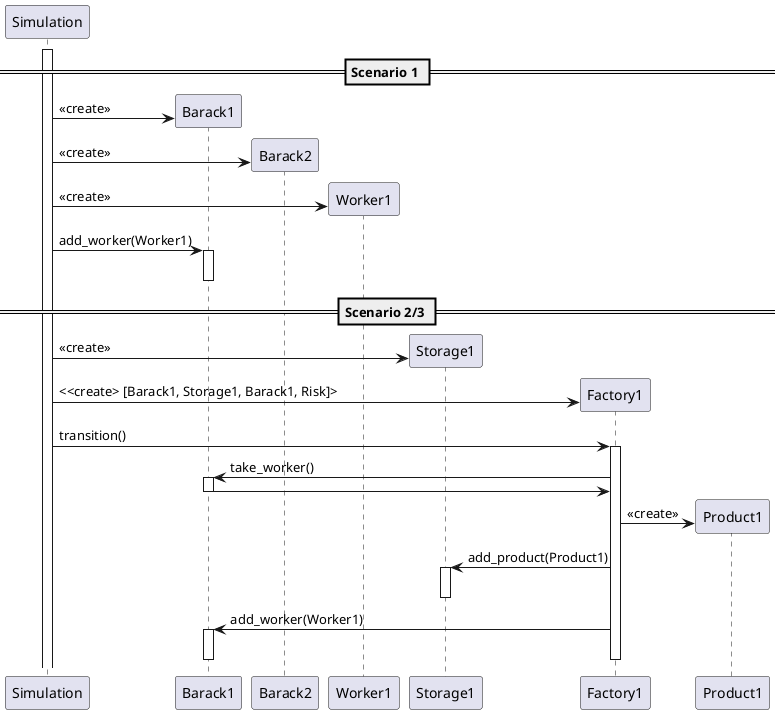 @startuml Scenarios

participant Simulation
participant Barack1 as Barack1
participant Barack2 as Barack2
participant Worker1 as Worker1

activate Simulation

== Scenario 1 ==

create Barack1
Simulation -> Barack1: <<create>>

create Barack2
Simulation -> Barack2: <<create>>

create Worker1
Simulation -> Worker1: <<create>>

Simulation -> Barack1: add_worker(Worker1)
activate Barack1

deactivate Barack1

== Scenario 2/3 ==

participant Storage1 as Storage1
participant Factory1 as Factory1
participant Product1 as Product1

create Storage1
Simulation -> Storage1: <<create>>

create Factory1
Simulation -> Factory1: <<create> [Barack1, Storage1, Barack1, Risk]>

Simulation -> Factory1: transition()
activate Factory1

Factory1 -> Barack1: take_worker()
activate Barack1

Barack1 -> Factory1
deactivate Barack1

create Product1
Factory1 -> Product1: <<create>>

Factory1 -> Storage1: add_product(Product1)
activate Storage1
deactivate Storage1

Factory1 -> Barack1: add_worker(Worker1)
activate Barack1
deactivate Barack1

deactivate Factory1

@enduml
